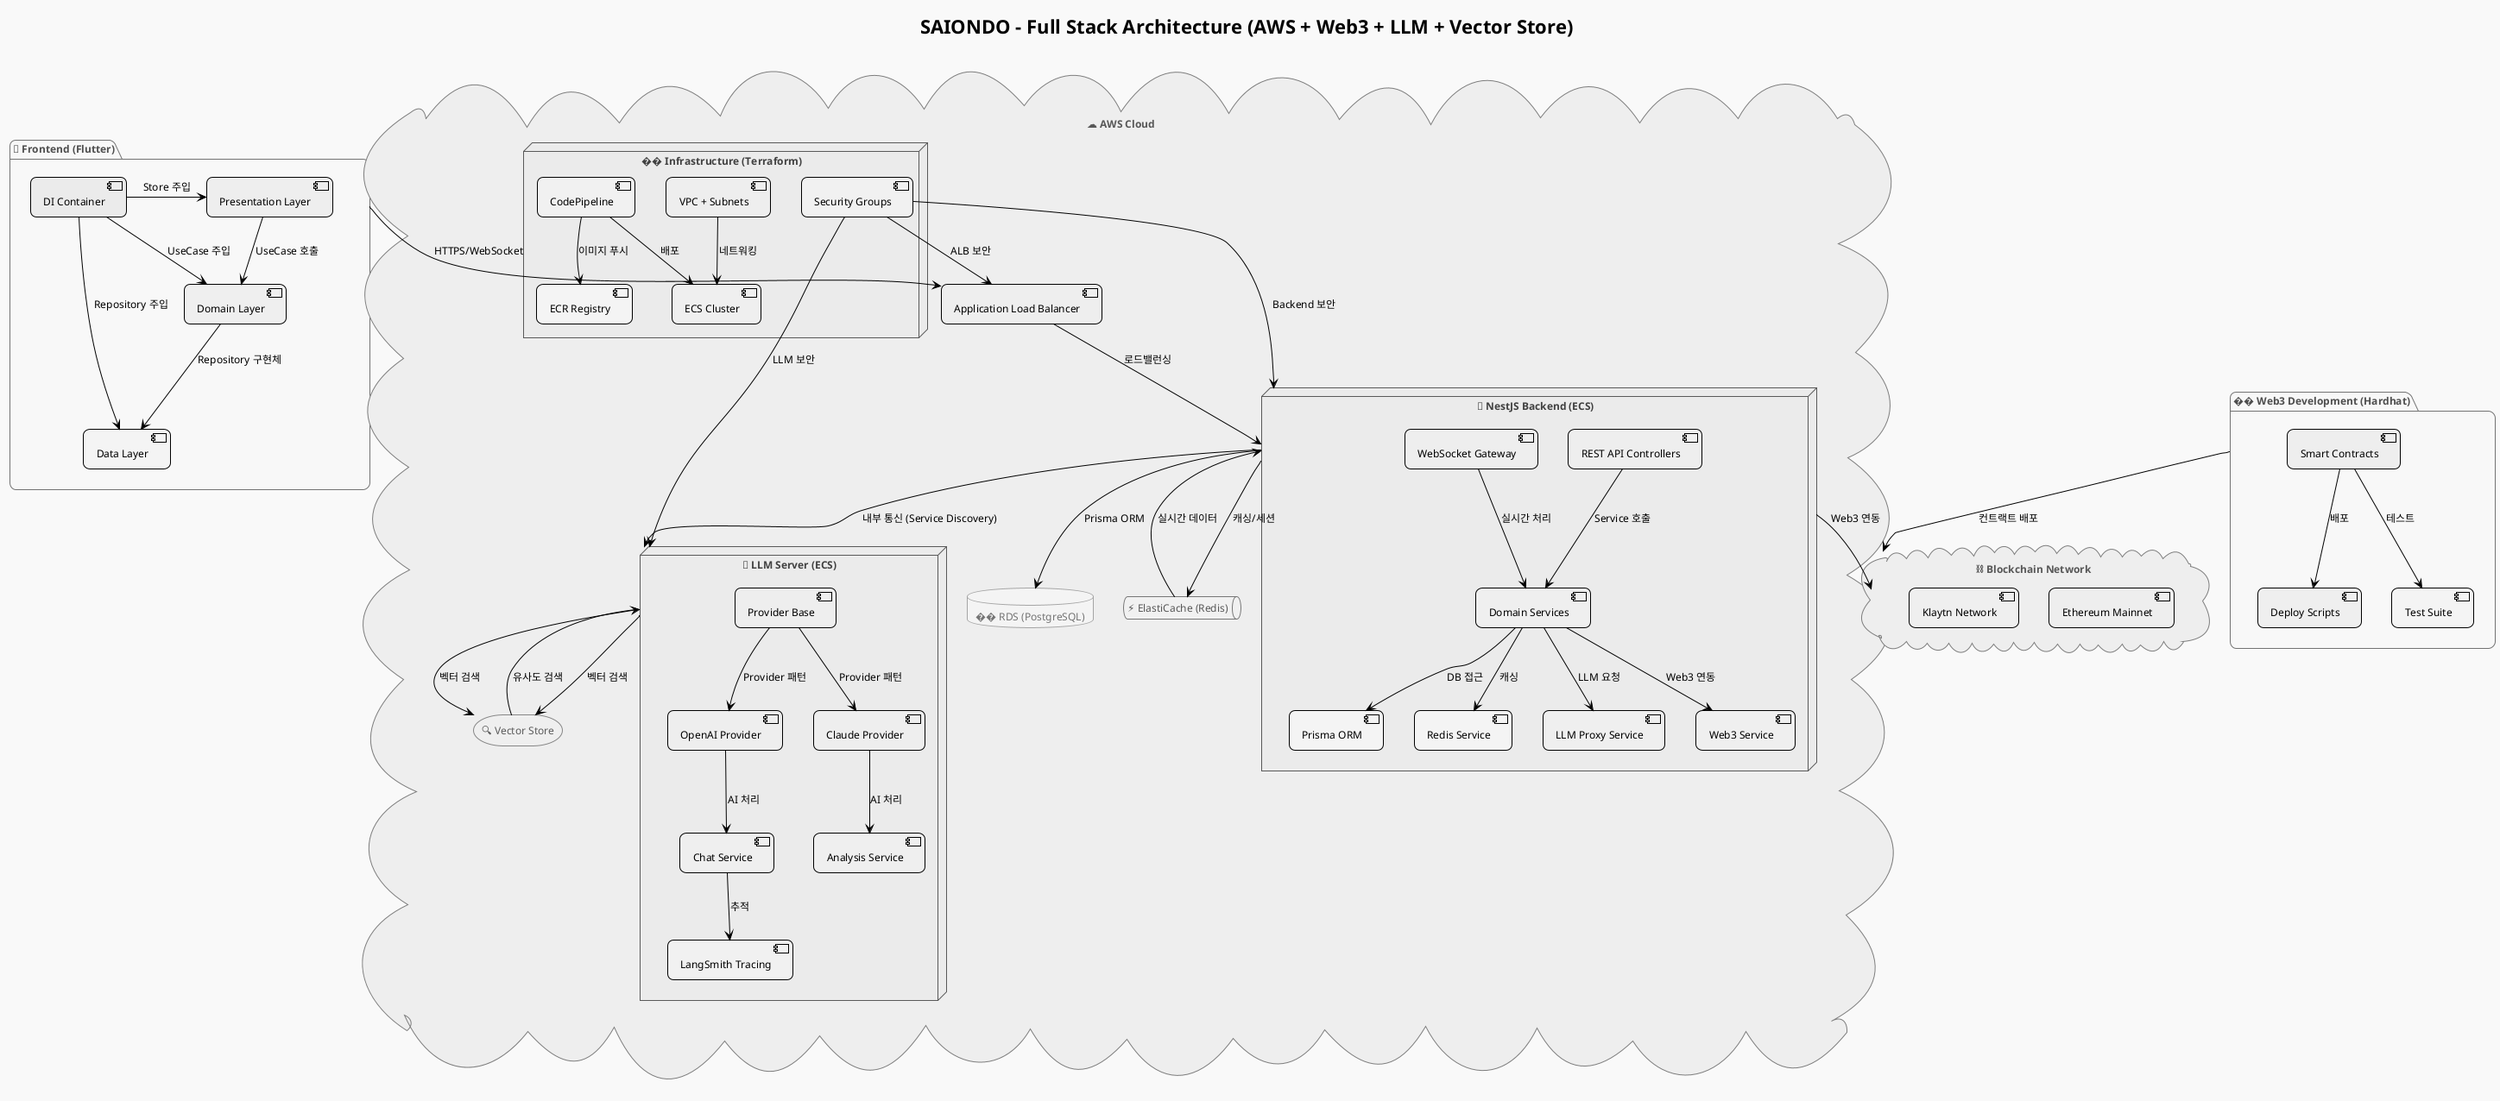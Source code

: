 @startuml
!theme plain
skinparam componentStyle uml2
skinparam shadowing false
skinparam roundcorner 15
skinparam monochrome true
skinparam backgroundColor #F9F9F9
skinparam ArrowColor Black
skinparam ArrowFontColor Black
skinparam defaultFontName "Nanum Gothic"

title SAIONDO - Full Stack Architecture (AWS + Web3 + LLM + Vector Store)

' === 스타일 설정 ===
skinparam defaultFontSize 12
skinparam defaultFontName Arial

' 패키지 스타일
skinparam package {
  BackgroundColor #F8F9FA
  BorderColor #6C757D
  FontColor #495057
}

' 클라우드 스타일
skinparam cloud {
  BackgroundColor #E3F2FD
  BorderColor #2196F3
  FontColor #1565C0
}

' 데이터베이스 스타일
skinparam database {
  BackgroundColor #FFF3E0
  BorderColor #FF9800
  FontColor #E65100
}

' 스토리지 스타일
skinparam storage {
  BackgroundColor #E8F5E8
  BorderColor #4CAF50
  FontColor #2E7D32
}

' 노드 스타일
skinparam node {
  BackgroundColor #F3E5F5
  BorderColor #9C27B0
  FontColor #6A1B9A
}

' 큐 스타일
skinparam queue {
  BackgroundColor #FFEBEE
  BorderColor #F44336
  FontColor #C62828
}

' === Frontend ===
package "📱 Frontend (Flutter)" as frontend {
  [Presentation Layer] as presentation #E3F2FD
  [Domain Layer] as domain #E8F5E8
  [Data Layer] as data #FFF3E0
  [DI Container] as di #F3E5F5

  presentation -down-> domain : UseCase 호출
  domain -down-> data : Repository 구현체
  di -right-> presentation : Store 주입
  di -right-> domain : UseCase 주입
  di -right-> data : Repository 주입
}

' === AWS Cloud ===
cloud "☁️ AWS Cloud" as aws {
  ' === Load Balancer Layer ===
  [Application Load Balancer] as alb #E3F2FD

  ' === Backend Services ===
  node "🚀 NestJS Backend (ECS)" as backend {
    [REST API Controllers] as api #E3F2FD
    [WebSocket Gateway] as ws #E3F2FD
    [Domain Services] as services #E8F5E8
    [LLM Proxy Service] as llm_proxy #E8F5E8
    [Web3 Service] as web3_service #E8F5E8
    [Prisma ORM] as prisma #FFF3E0
    [Redis Service] as redis_service #FFF3E0

    api -down-> services : Service 호출
    ws -down-> services : 실시간 처리
    services -down-> llm_proxy : LLM 요청
    services -down-> web3_service : Web3 연동
    services -down-> prisma : DB 접근
    services -down-> redis_service : 캐싱
  }

  ' === LLM Server ===
  node "🤖 LLM Server (ECS)" as llm_server {
    [Provider Base] as provider_base #E3F2FD
    [OpenAI Provider] as openai #E3F2FD
    [Claude Provider] as claude #E3F2FD
    [Chat Service] as chat_service #E8F5E8
    [Analysis Service] as analysis_service #E8F5E8
    [LangSmith Tracing] as tracing #FFEBEE

    provider_base -down-> openai : Provider 패턴
    provider_base -down-> claude : Provider 패턴
    openai -down-> chat_service : AI 처리
    claude -down-> analysis_service : AI 처리
    chat_service -down-> tracing : 추적
  }

  ' === Infrastructure Management ===
  node "��️ Infrastructure (Terraform)" as infra {
    [VPC + Subnets] as vpc #E3F2FD
    [ECS Cluster] as ecs #E8F5E8
    [ECR Registry] as ecr #FFF3E0
    [CodePipeline] as pipeline #FFEBEE
    [Security Groups] as sg #FFEBEE

    vpc -down-> ecs : 네트워킹
    pipeline -down-> ecr : 이미지 푸시
    pipeline -down-> ecs : 배포
    sg -down-> alb : ALB 보안
    sg -down-> backend : Backend 보안
    sg -down-> llm_server : LLM 보안
  }

  ' === Data Storage ===
  database "��️ RDS (PostgreSQL)" as rds
  queue "⚡ ElastiCache (Redis)" as redis
  storage "🔍 Vector Store" as vector_store

  backend --> rds : Prisma ORM
  backend --> redis : 캐싱/세션
  llm_server --> vector_store : 벡터 검색
}

' === Blockchain ===
cloud "⛓️ Blockchain Network" as blockchain {
  [Ethereum Mainnet] as eth #E3F2FD
  [Klaytn Network] as klaytn #E8F5E8
}

' === Web3 Development ===
package "�� Web3 Development (Hardhat)" as web3_dev {
  [Smart Contracts] as contracts #E3F2FD
  [Deploy Scripts] as deploy #E8F5E8
  [Test Suite] as tests #FFF3E0

  contracts -down-> deploy : 배포
  contracts -down-> tests : 테스트
}

' === 주요 데이터 흐름 ===
frontend -down-> alb : HTTPS/WebSocket
alb -down-> backend : 로드밸런싱
backend -down-> llm_server : 내부 통신 (Service Discovery)
llm_server -right-> vector_store : 벡터 검색
backend -down-> blockchain : Web3 연동
web3_dev -down-> blockchain : 컨트랙트 배포

' === 캐싱 및 성능 ===
redis -up-> backend : 실시간 데이터
vector_store -up-> llm_server : 유사도 검색

@enduml
